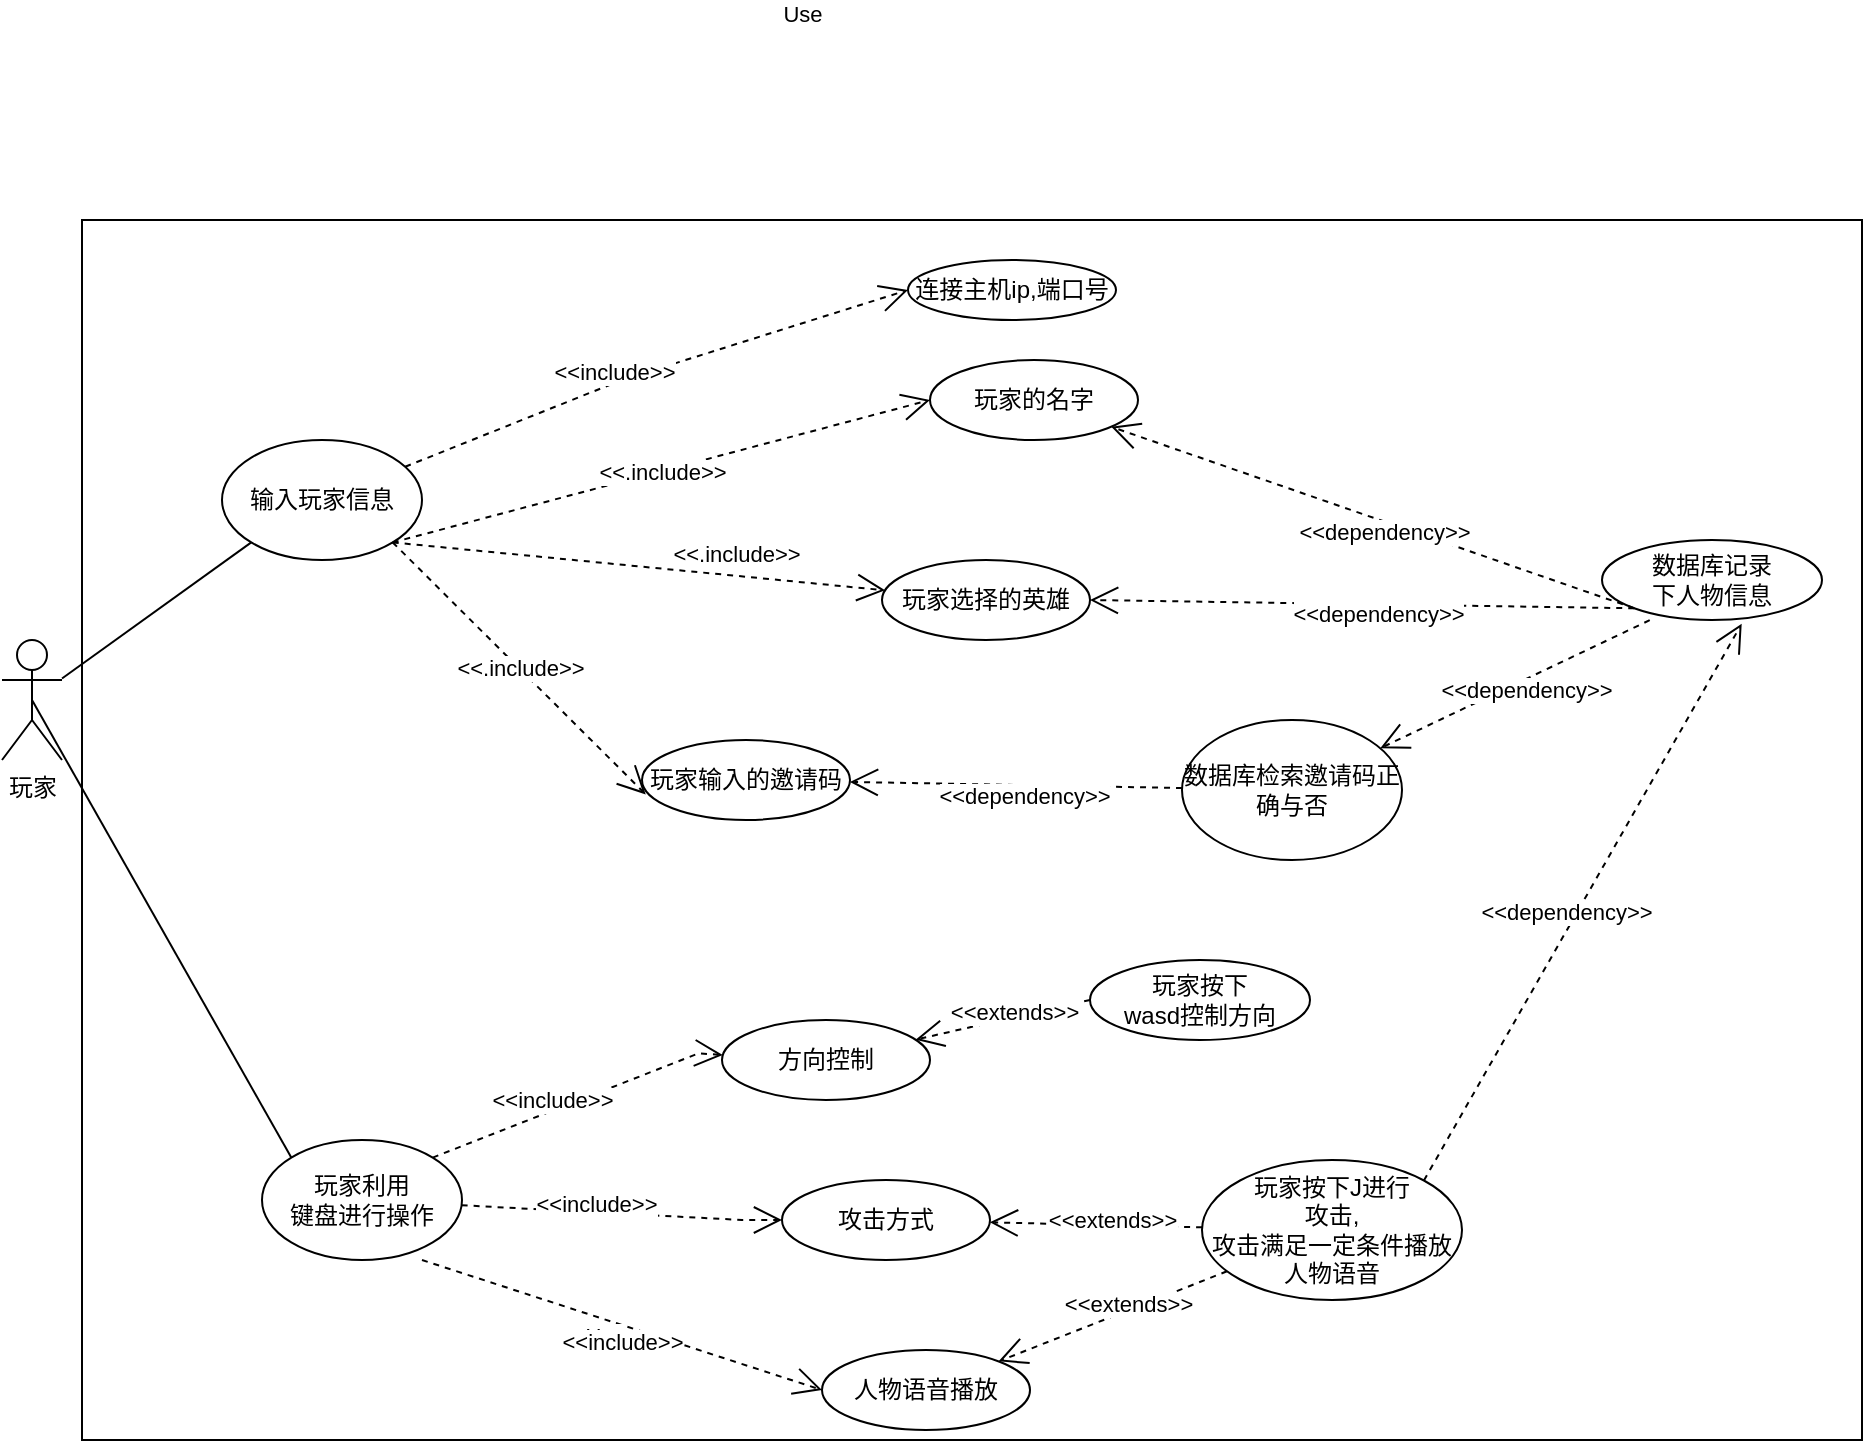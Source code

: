 <mxfile version="20.0.4" type="github">
  <diagram id="aL3t4iC1Zu5zLMFVuwje" name="Page-1">
    <mxGraphModel dx="1452" dy="2062" grid="1" gridSize="10" guides="1" tooltips="1" connect="1" arrows="1" fold="1" page="1" pageScale="1" pageWidth="827" pageHeight="1169" math="0" shadow="0">
      <root>
        <mxCell id="0" />
        <mxCell id="1" parent="0" />
        <mxCell id="ayrjz1x7ryEYxt1AskDk-2" value="" style="rounded=0;whiteSpace=wrap;html=1;" vertex="1" parent="1">
          <mxGeometry x="110" width="890" height="610" as="geometry" />
        </mxCell>
        <mxCell id="ayrjz1x7ryEYxt1AskDk-3" value="玩家" style="shape=umlActor;verticalLabelPosition=bottom;verticalAlign=top;html=1;outlineConnect=0;" vertex="1" parent="1">
          <mxGeometry x="70" y="210" width="30" height="60" as="geometry" />
        </mxCell>
        <mxCell id="ayrjz1x7ryEYxt1AskDk-4" value="" style="endArrow=none;html=1;rounded=0;entryX=0;entryY=1;entryDx=0;entryDy=0;" edge="1" parent="1" source="ayrjz1x7ryEYxt1AskDk-3" target="ayrjz1x7ryEYxt1AskDk-5">
          <mxGeometry width="50" height="50" relative="1" as="geometry">
            <mxPoint x="340" y="300" as="sourcePoint" />
            <mxPoint x="390" y="250" as="targetPoint" />
          </mxGeometry>
        </mxCell>
        <mxCell id="ayrjz1x7ryEYxt1AskDk-5" value="输入玩家信息" style="ellipse;whiteSpace=wrap;html=1;" vertex="1" parent="1">
          <mxGeometry x="180" y="110" width="100" height="60" as="geometry" />
        </mxCell>
        <mxCell id="ayrjz1x7ryEYxt1AskDk-10" value="连接主机ip,端口号" style="ellipse;whiteSpace=wrap;html=1;" vertex="1" parent="1">
          <mxGeometry x="523" y="20" width="104" height="30" as="geometry" />
        </mxCell>
        <mxCell id="ayrjz1x7ryEYxt1AskDk-11" value="玩家的名字" style="ellipse;whiteSpace=wrap;html=1;" vertex="1" parent="1">
          <mxGeometry x="534" y="70" width="104" height="40" as="geometry" />
        </mxCell>
        <mxCell id="ayrjz1x7ryEYxt1AskDk-12" value="玩家选择的英雄" style="ellipse;whiteSpace=wrap;html=1;" vertex="1" parent="1">
          <mxGeometry x="510" y="170" width="104" height="40" as="geometry" />
        </mxCell>
        <mxCell id="ayrjz1x7ryEYxt1AskDk-13" value="玩家输入的邀请码" style="ellipse;whiteSpace=wrap;html=1;" vertex="1" parent="1">
          <mxGeometry x="390" y="260" width="104" height="40" as="geometry" />
        </mxCell>
        <mxCell id="ayrjz1x7ryEYxt1AskDk-17" value="&amp;lt;&amp;lt;.include&amp;gt;&amp;gt;" style="endArrow=open;endSize=12;dashed=1;html=1;rounded=0;exitX=1;exitY=1;exitDx=0;exitDy=0;entryX=0;entryY=0.5;entryDx=0;entryDy=0;" edge="1" parent="1" source="ayrjz1x7ryEYxt1AskDk-5" target="ayrjz1x7ryEYxt1AskDk-11">
          <mxGeometry width="160" relative="1" as="geometry">
            <mxPoint x="550" y="360" as="sourcePoint" />
            <mxPoint x="370" y="170" as="targetPoint" />
            <Array as="points" />
          </mxGeometry>
        </mxCell>
        <mxCell id="ayrjz1x7ryEYxt1AskDk-18" value="&amp;lt;&amp;lt;.include&amp;gt;&amp;gt;" style="endArrow=open;endSize=12;dashed=1;html=1;rounded=0;exitX=1;exitY=1;exitDx=0;exitDy=0;" edge="1" parent="1" source="ayrjz1x7ryEYxt1AskDk-5" target="ayrjz1x7ryEYxt1AskDk-12">
          <mxGeometry x="0.385" y="11" width="160" relative="1" as="geometry">
            <mxPoint x="550" y="360" as="sourcePoint" />
            <mxPoint x="370" y="170" as="targetPoint" />
            <Array as="points" />
            <mxPoint as="offset" />
          </mxGeometry>
        </mxCell>
        <mxCell id="ayrjz1x7ryEYxt1AskDk-19" value="&amp;lt;&amp;lt;.include&amp;gt;&amp;gt;" style="endArrow=open;endSize=12;dashed=1;html=1;rounded=0;exitX=1;exitY=1;exitDx=0;exitDy=0;entryX=0.018;entryY=0.68;entryDx=0;entryDy=0;entryPerimeter=0;" edge="1" parent="1" source="ayrjz1x7ryEYxt1AskDk-5" target="ayrjz1x7ryEYxt1AskDk-13">
          <mxGeometry width="160" relative="1" as="geometry">
            <mxPoint x="550" y="360" as="sourcePoint" />
            <mxPoint x="370" y="170" as="targetPoint" />
            <Array as="points" />
          </mxGeometry>
        </mxCell>
        <mxCell id="ayrjz1x7ryEYxt1AskDk-20" style="edgeStyle=orthogonalEdgeStyle;rounded=0;orthogonalLoop=1;jettySize=auto;html=1;exitX=0.5;exitY=1;exitDx=0;exitDy=0;" edge="1" parent="1" source="ayrjz1x7ryEYxt1AskDk-13" target="ayrjz1x7ryEYxt1AskDk-13">
          <mxGeometry relative="1" as="geometry" />
        </mxCell>
        <mxCell id="ayrjz1x7ryEYxt1AskDk-21" value="数据库检索邀请码正确与否" style="ellipse;whiteSpace=wrap;html=1;" vertex="1" parent="1">
          <mxGeometry x="660" y="250" width="110" height="70" as="geometry" />
        </mxCell>
        <mxCell id="ayrjz1x7ryEYxt1AskDk-24" value="&amp;lt;&amp;lt;dependency&amp;gt;&amp;gt;" style="endArrow=open;endSize=12;dashed=1;html=1;rounded=0;" edge="1" parent="1" source="ayrjz1x7ryEYxt1AskDk-21" target="ayrjz1x7ryEYxt1AskDk-13">
          <mxGeometry x="-0.054" y="5" width="160" relative="1" as="geometry">
            <mxPoint x="430" y="240" as="sourcePoint" />
            <mxPoint x="590" y="240" as="targetPoint" />
            <mxPoint as="offset" />
          </mxGeometry>
        </mxCell>
        <mxCell id="ayrjz1x7ryEYxt1AskDk-26" value="玩家利用&lt;br&gt;键盘进行操作" style="ellipse;whiteSpace=wrap;html=1;" vertex="1" parent="1">
          <mxGeometry x="200" y="460" width="100" height="60" as="geometry" />
        </mxCell>
        <mxCell id="ayrjz1x7ryEYxt1AskDk-27" value="" style="endArrow=none;html=1;rounded=0;exitX=0.5;exitY=0.5;exitDx=0;exitDy=0;exitPerimeter=0;entryX=0;entryY=0;entryDx=0;entryDy=0;" edge="1" parent="1" source="ayrjz1x7ryEYxt1AskDk-3" target="ayrjz1x7ryEYxt1AskDk-26">
          <mxGeometry width="50" height="50" relative="1" as="geometry">
            <mxPoint x="130" y="428.012" as="sourcePoint" />
            <mxPoint x="224.645" y="360.003" as="targetPoint" />
          </mxGeometry>
        </mxCell>
        <mxCell id="ayrjz1x7ryEYxt1AskDk-31" value="Use" style="endArrow=open;endSize=12;dashed=1;html=1;rounded=0;entryX=0;entryY=0.5;entryDx=0;entryDy=0;" edge="1" parent="1" source="ayrjz1x7ryEYxt1AskDk-5" target="ayrjz1x7ryEYxt1AskDk-10">
          <mxGeometry x="0.936" y="148" width="160" relative="1" as="geometry">
            <mxPoint x="271.226" y="123.025" as="sourcePoint" />
            <mxPoint x="400" y="70" as="targetPoint" />
            <Array as="points">
              <mxPoint x="380" y="80" />
            </Array>
            <mxPoint y="1" as="offset" />
          </mxGeometry>
        </mxCell>
        <mxCell id="ayrjz1x7ryEYxt1AskDk-32" value="&amp;lt;&amp;lt;include&amp;gt;&amp;gt;" style="edgeLabel;html=1;align=center;verticalAlign=middle;resizable=0;points=[];" vertex="1" connectable="0" parent="ayrjz1x7ryEYxt1AskDk-31">
          <mxGeometry x="-0.133" y="1" relative="1" as="geometry">
            <mxPoint x="-3" y="-4" as="offset" />
          </mxGeometry>
        </mxCell>
        <mxCell id="ayrjz1x7ryEYxt1AskDk-33" value="方向控制" style="ellipse;whiteSpace=wrap;html=1;" vertex="1" parent="1">
          <mxGeometry x="430" y="400" width="104" height="40" as="geometry" />
        </mxCell>
        <mxCell id="ayrjz1x7ryEYxt1AskDk-40" value="Use" style="endArrow=open;endSize=12;dashed=1;html=1;rounded=0;exitX=1;exitY=0;exitDx=0;exitDy=0;" edge="1" parent="1" source="ayrjz1x7ryEYxt1AskDk-26" target="ayrjz1x7ryEYxt1AskDk-33">
          <mxGeometry x="-0.292" y="-119" width="160" relative="1" as="geometry">
            <mxPoint x="310.003" y="459.999" as="sourcePoint" />
            <mxPoint x="438.4" y="406.64" as="targetPoint" />
            <Array as="points">
              <mxPoint x="418.4" y="416.64" />
            </Array>
            <mxPoint as="offset" />
          </mxGeometry>
        </mxCell>
        <mxCell id="ayrjz1x7ryEYxt1AskDk-41" value="&amp;lt;&amp;lt;include&amp;gt;&amp;gt;" style="edgeLabel;html=1;align=center;verticalAlign=middle;resizable=0;points=[];" vertex="1" connectable="0" parent="ayrjz1x7ryEYxt1AskDk-40">
          <mxGeometry x="-0.133" y="1" relative="1" as="geometry">
            <mxPoint x="-3" y="-4" as="offset" />
          </mxGeometry>
        </mxCell>
        <mxCell id="ayrjz1x7ryEYxt1AskDk-42" value="攻击方式" style="ellipse;whiteSpace=wrap;html=1;" vertex="1" parent="1">
          <mxGeometry x="460" y="480" width="104" height="40" as="geometry" />
        </mxCell>
        <mxCell id="ayrjz1x7ryEYxt1AskDk-47" value="玩家按下&lt;br&gt;wasd控制方向" style="ellipse;whiteSpace=wrap;html=1;" vertex="1" parent="1">
          <mxGeometry x="614" y="370" width="110" height="40" as="geometry" />
        </mxCell>
        <mxCell id="ayrjz1x7ryEYxt1AskDk-49" value="&amp;lt;&amp;lt;extends&amp;gt;&amp;gt;" style="endArrow=open;endSize=12;dashed=1;html=1;rounded=0;exitX=0;exitY=0.5;exitDx=0;exitDy=0;" edge="1" parent="1" source="ayrjz1x7ryEYxt1AskDk-47" target="ayrjz1x7ryEYxt1AskDk-33">
          <mxGeometry x="-0.141" y="-3" width="160" relative="1" as="geometry">
            <mxPoint x="430" y="240" as="sourcePoint" />
            <mxPoint x="590" y="240" as="targetPoint" />
            <mxPoint as="offset" />
          </mxGeometry>
        </mxCell>
        <mxCell id="ayrjz1x7ryEYxt1AskDk-53" value="玩家按下J进行&lt;br&gt;攻击,&lt;br&gt;攻击满足一定条件播放人物语音" style="ellipse;whiteSpace=wrap;html=1;" vertex="1" parent="1">
          <mxGeometry x="670" y="470" width="130" height="70" as="geometry" />
        </mxCell>
        <mxCell id="ayrjz1x7ryEYxt1AskDk-55" value="&amp;lt;&amp;lt;extends&amp;gt;&amp;gt;" style="endArrow=open;endSize=12;dashed=1;html=1;rounded=0;" edge="1" parent="1" source="ayrjz1x7ryEYxt1AskDk-53" target="ayrjz1x7ryEYxt1AskDk-42">
          <mxGeometry x="-0.141" y="-3" width="160" relative="1" as="geometry">
            <mxPoint x="430" y="240" as="sourcePoint" />
            <mxPoint x="590" y="240" as="targetPoint" />
            <mxPoint as="offset" />
          </mxGeometry>
        </mxCell>
        <mxCell id="ayrjz1x7ryEYxt1AskDk-59" value="数据库记录&lt;br&gt;下人物信息" style="ellipse;whiteSpace=wrap;html=1;" vertex="1" parent="1">
          <mxGeometry x="870" y="160" width="110" height="40" as="geometry" />
        </mxCell>
        <mxCell id="ayrjz1x7ryEYxt1AskDk-61" value="&amp;lt;&amp;lt;dependency&amp;gt;&amp;gt;" style="endArrow=open;endSize=12;dashed=1;html=1;rounded=0;exitX=0.217;exitY=1.002;exitDx=0;exitDy=0;exitPerimeter=0;" edge="1" parent="1" source="ayrjz1x7ryEYxt1AskDk-59" target="ayrjz1x7ryEYxt1AskDk-21">
          <mxGeometry x="-0.054" y="5" width="160" relative="1" as="geometry">
            <mxPoint x="920" y="120" as="sourcePoint" />
            <mxPoint x="735.19" y="240.0" as="targetPoint" />
            <mxPoint as="offset" />
          </mxGeometry>
        </mxCell>
        <mxCell id="ayrjz1x7ryEYxt1AskDk-62" value="&amp;lt;&amp;lt;dependency&amp;gt;&amp;gt;" style="endArrow=open;endSize=12;dashed=1;html=1;rounded=0;exitX=0;exitY=1;exitDx=0;exitDy=0;entryX=1;entryY=0.5;entryDx=0;entryDy=0;" edge="1" parent="1" source="ayrjz1x7ryEYxt1AskDk-59" target="ayrjz1x7ryEYxt1AskDk-12">
          <mxGeometry x="-0.054" y="5" width="160" relative="1" as="geometry">
            <mxPoint x="430" y="240" as="sourcePoint" />
            <mxPoint x="735.19" y="240.0" as="targetPoint" />
            <mxPoint as="offset" />
          </mxGeometry>
        </mxCell>
        <mxCell id="ayrjz1x7ryEYxt1AskDk-64" value="&amp;lt;&amp;lt;dependency&amp;gt;&amp;gt;" style="endArrow=open;endSize=12;dashed=1;html=1;rounded=0;exitX=0;exitY=1;exitDx=0;exitDy=0;" edge="1" parent="1" source="ayrjz1x7ryEYxt1AskDk-59" target="ayrjz1x7ryEYxt1AskDk-11">
          <mxGeometry x="-0.054" y="5" width="160" relative="1" as="geometry">
            <mxPoint x="430" y="240" as="sourcePoint" />
            <mxPoint x="735.19" y="240.0" as="targetPoint" />
            <mxPoint as="offset" />
          </mxGeometry>
        </mxCell>
        <mxCell id="ayrjz1x7ryEYxt1AskDk-73" value="Use" style="endArrow=open;endSize=12;dashed=1;html=1;rounded=0;entryX=0;entryY=0.5;entryDx=0;entryDy=0;" edge="1" parent="1" source="ayrjz1x7ryEYxt1AskDk-26" target="ayrjz1x7ryEYxt1AskDk-42">
          <mxGeometry x="0.043" y="-63" width="160" relative="1" as="geometry">
            <mxPoint x="285.355" y="468.787" as="sourcePoint" />
            <mxPoint x="430.394" y="417.543" as="targetPoint" />
            <Array as="points">
              <mxPoint x="440" y="500" />
            </Array>
            <mxPoint as="offset" />
          </mxGeometry>
        </mxCell>
        <mxCell id="ayrjz1x7ryEYxt1AskDk-74" value="&amp;lt;&amp;lt;include&amp;gt;&amp;gt;" style="edgeLabel;html=1;align=center;verticalAlign=middle;resizable=0;points=[];" vertex="1" connectable="0" parent="ayrjz1x7ryEYxt1AskDk-73">
          <mxGeometry x="-0.133" y="1" relative="1" as="geometry">
            <mxPoint x="-3" y="-4" as="offset" />
          </mxGeometry>
        </mxCell>
        <mxCell id="ayrjz1x7ryEYxt1AskDk-77" value="人物语音播放" style="ellipse;whiteSpace=wrap;html=1;" vertex="1" parent="1">
          <mxGeometry x="480" y="565" width="104" height="40" as="geometry" />
        </mxCell>
        <mxCell id="ayrjz1x7ryEYxt1AskDk-89" value="Use" style="endArrow=open;endSize=12;dashed=1;html=1;rounded=0;entryX=0;entryY=0.5;entryDx=0;entryDy=0;exitX=1;exitY=1;exitDx=0;exitDy=0;" edge="1" parent="1" target="ayrjz1x7ryEYxt1AskDk-77">
          <mxGeometry x="-0.067" y="-8" width="160" relative="1" as="geometry">
            <mxPoint x="279.995" y="520.003" as="sourcePoint" />
            <mxPoint x="489.87" y="607.932" as="targetPoint" />
            <mxPoint as="offset" />
          </mxGeometry>
        </mxCell>
        <mxCell id="ayrjz1x7ryEYxt1AskDk-90" value="&amp;lt;&amp;lt;include&amp;gt;&amp;gt;" style="edgeLabel;html=1;align=center;verticalAlign=middle;resizable=0;points=[];" vertex="1" connectable="0" parent="ayrjz1x7ryEYxt1AskDk-89">
          <mxGeometry x="0.151" y="-1" relative="1" as="geometry">
            <mxPoint x="-15" y="2" as="offset" />
          </mxGeometry>
        </mxCell>
        <mxCell id="ayrjz1x7ryEYxt1AskDk-91" value="&amp;lt;&amp;lt;extends&amp;gt;&amp;gt;" style="endArrow=open;endSize=12;dashed=1;html=1;rounded=0;" edge="1" parent="1" source="ayrjz1x7ryEYxt1AskDk-53" target="ayrjz1x7ryEYxt1AskDk-77">
          <mxGeometry x="-0.141" y="-3" width="160" relative="1" as="geometry">
            <mxPoint x="430" y="240" as="sourcePoint" />
            <mxPoint x="590" y="240" as="targetPoint" />
            <mxPoint as="offset" />
          </mxGeometry>
        </mxCell>
        <mxCell id="ayrjz1x7ryEYxt1AskDk-92" value="&amp;lt;&amp;lt;dependency&amp;gt;&amp;gt;" style="endArrow=open;endSize=12;dashed=1;html=1;rounded=0;exitX=1;exitY=0;exitDx=0;exitDy=0;entryX=0.635;entryY=1.048;entryDx=0;entryDy=0;entryPerimeter=0;" edge="1" parent="1" source="ayrjz1x7ryEYxt1AskDk-53" target="ayrjz1x7ryEYxt1AskDk-59">
          <mxGeometry x="-0.054" y="5" width="160" relative="1" as="geometry">
            <mxPoint x="430" y="240" as="sourcePoint" />
            <mxPoint x="873.224" y="465.499" as="targetPoint" />
            <mxPoint as="offset" />
          </mxGeometry>
        </mxCell>
      </root>
    </mxGraphModel>
  </diagram>
</mxfile>

